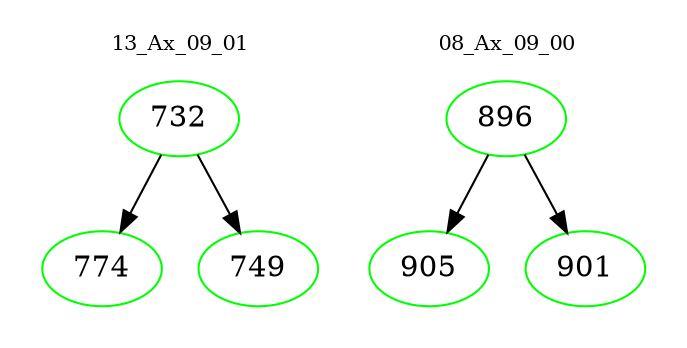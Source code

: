 digraph{
subgraph cluster_0 {
color = white
label = "13_Ax_09_01";
fontsize=10;
T0_732 [label="732", color="green"]
T0_732 -> T0_774 [color="black"]
T0_774 [label="774", color="green"]
T0_732 -> T0_749 [color="black"]
T0_749 [label="749", color="green"]
}
subgraph cluster_1 {
color = white
label = "08_Ax_09_00";
fontsize=10;
T1_896 [label="896", color="green"]
T1_896 -> T1_905 [color="black"]
T1_905 [label="905", color="green"]
T1_896 -> T1_901 [color="black"]
T1_901 [label="901", color="green"]
}
}
